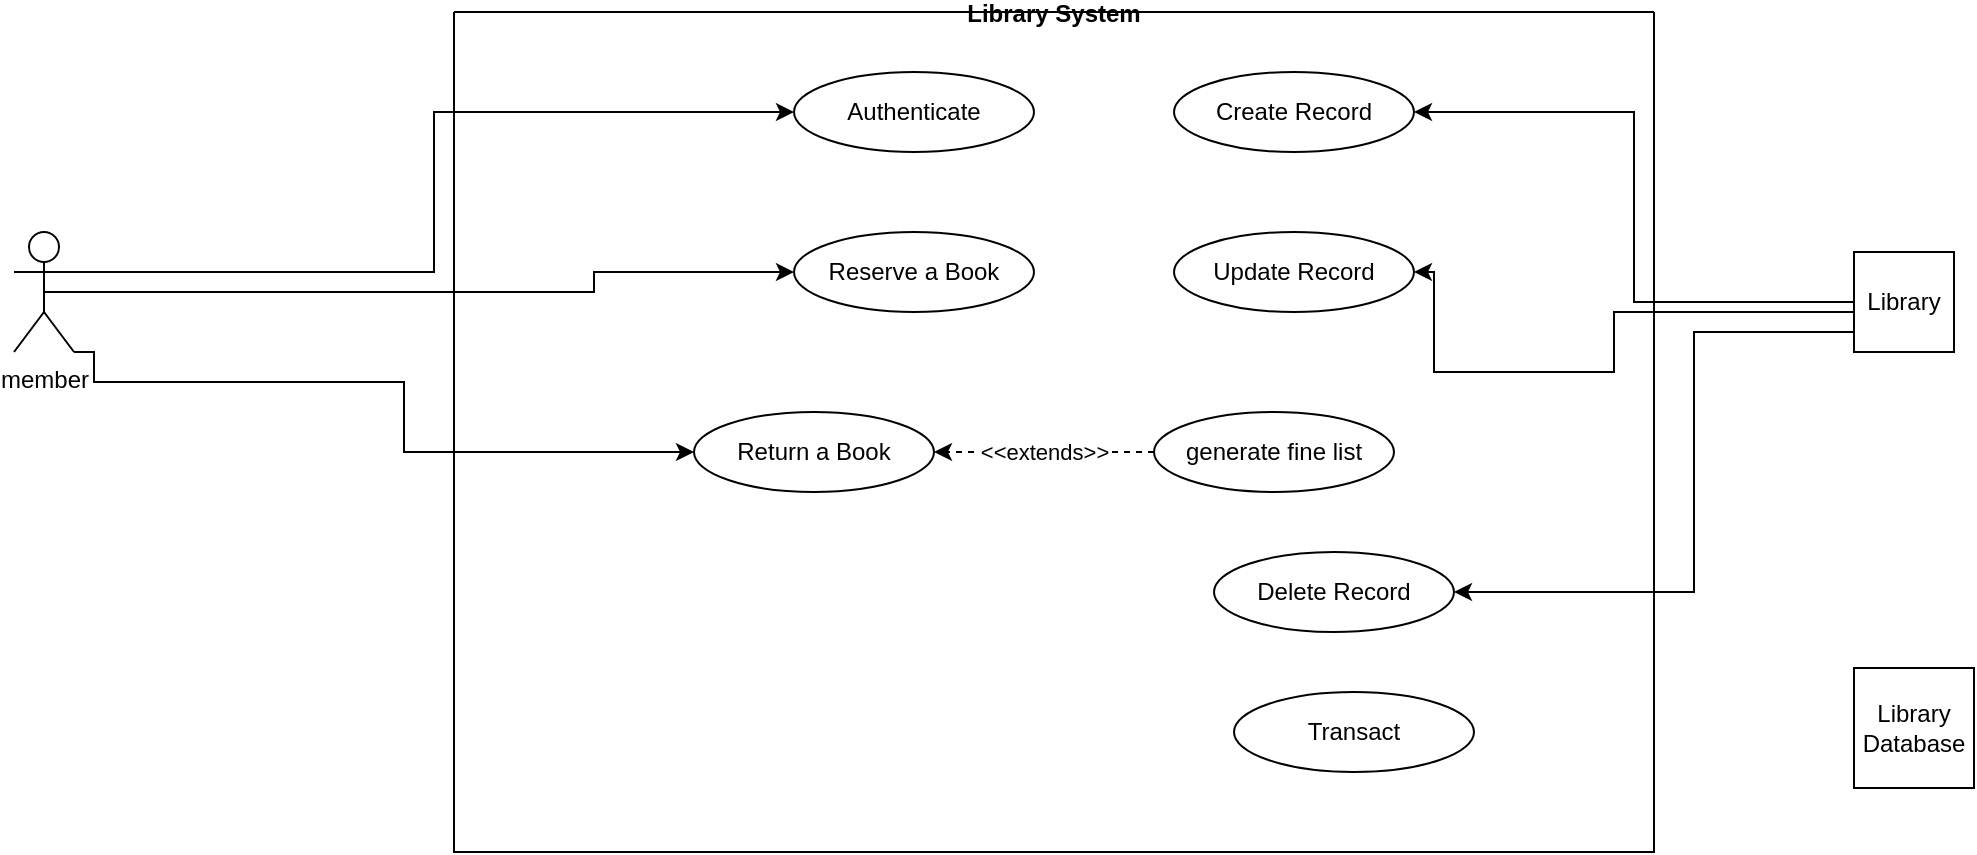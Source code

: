 <mxfile version="21.3.2" type="github">
  <diagram name="Page-1" id="2tLb0r0LkJNJJE81Z-Nl">
    <mxGraphModel dx="1730" dy="495" grid="1" gridSize="10" guides="1" tooltips="1" connect="1" arrows="1" fold="1" page="1" pageScale="1" pageWidth="850" pageHeight="1100" math="0" shadow="0">
      <root>
        <mxCell id="0" />
        <mxCell id="1" parent="0" />
        <mxCell id="TizN6uBxQhdyMVuGbTVz-29" style="edgeStyle=orthogonalEdgeStyle;rounded=0;orthogonalLoop=1;jettySize=auto;html=1;exitX=0.5;exitY=0.5;exitDx=0;exitDy=0;exitPerimeter=0;entryX=0;entryY=0.5;entryDx=0;entryDy=0;" edge="1" parent="1" source="TizN6uBxQhdyMVuGbTVz-6" target="TizN6uBxQhdyMVuGbTVz-14">
          <mxGeometry relative="1" as="geometry">
            <mxPoint x="220" y="250" as="targetPoint" />
            <Array as="points">
              <mxPoint x="-45" y="340" />
              <mxPoint x="220" y="340" />
              <mxPoint x="220" y="300" />
            </Array>
          </mxGeometry>
        </mxCell>
        <mxCell id="TizN6uBxQhdyMVuGbTVz-30" style="edgeStyle=orthogonalEdgeStyle;rounded=0;orthogonalLoop=1;jettySize=auto;html=1;exitX=1;exitY=0.333;exitDx=0;exitDy=0;exitPerimeter=0;entryX=0;entryY=0.5;entryDx=0;entryDy=0;" edge="1" parent="1" source="TizN6uBxQhdyMVuGbTVz-6" target="TizN6uBxQhdyMVuGbTVz-13">
          <mxGeometry relative="1" as="geometry" />
        </mxCell>
        <mxCell id="TizN6uBxQhdyMVuGbTVz-31" style="edgeStyle=orthogonalEdgeStyle;rounded=0;orthogonalLoop=1;jettySize=auto;html=1;exitX=1;exitY=1;exitDx=0;exitDy=0;exitPerimeter=0;entryX=0;entryY=0.5;entryDx=0;entryDy=0;" edge="1" parent="1" source="TizN6uBxQhdyMVuGbTVz-6" target="TizN6uBxQhdyMVuGbTVz-15">
          <mxGeometry relative="1" as="geometry">
            <Array as="points">
              <mxPoint x="-30" y="370" />
              <mxPoint x="-30" y="385" />
              <mxPoint x="125" y="385" />
              <mxPoint x="125" y="420" />
            </Array>
          </mxGeometry>
        </mxCell>
        <mxCell id="TizN6uBxQhdyMVuGbTVz-6" value="member" style="shape=umlActor;verticalLabelPosition=bottom;verticalAlign=top;html=1;outlineConnect=0;" vertex="1" parent="1">
          <mxGeometry x="-70" y="310" width="30" height="60" as="geometry" />
        </mxCell>
        <mxCell id="TizN6uBxQhdyMVuGbTVz-10" value="Library System" style="swimlane;startSize=0;" vertex="1" parent="1">
          <mxGeometry x="150" y="200" width="600" height="420" as="geometry">
            <mxRectangle x="400" y="280" width="50" height="40" as="alternateBounds" />
          </mxGeometry>
        </mxCell>
        <mxCell id="TizN6uBxQhdyMVuGbTVz-13" value="Authenticate" style="ellipse;whiteSpace=wrap;html=1;" vertex="1" parent="TizN6uBxQhdyMVuGbTVz-10">
          <mxGeometry x="170" y="30" width="120" height="40" as="geometry" />
        </mxCell>
        <mxCell id="TizN6uBxQhdyMVuGbTVz-14" value="Reserve a Book" style="ellipse;whiteSpace=wrap;html=1;" vertex="1" parent="TizN6uBxQhdyMVuGbTVz-10">
          <mxGeometry x="170" y="110" width="120" height="40" as="geometry" />
        </mxCell>
        <mxCell id="TizN6uBxQhdyMVuGbTVz-15" value="Return a Book" style="ellipse;whiteSpace=wrap;html=1;" vertex="1" parent="TizN6uBxQhdyMVuGbTVz-10">
          <mxGeometry x="120" y="200" width="120" height="40" as="geometry" />
        </mxCell>
        <mxCell id="TizN6uBxQhdyMVuGbTVz-28" value="&amp;lt;&amp;lt;extends&amp;gt;&amp;gt;" style="edgeStyle=orthogonalEdgeStyle;rounded=0;orthogonalLoop=1;jettySize=auto;html=1;dashed=1;" edge="1" parent="TizN6uBxQhdyMVuGbTVz-10" source="TizN6uBxQhdyMVuGbTVz-16" target="TizN6uBxQhdyMVuGbTVz-15">
          <mxGeometry relative="1" as="geometry" />
        </mxCell>
        <mxCell id="TizN6uBxQhdyMVuGbTVz-16" value="generate fine list" style="ellipse;whiteSpace=wrap;html=1;" vertex="1" parent="TizN6uBxQhdyMVuGbTVz-10">
          <mxGeometry x="350" y="200" width="120" height="40" as="geometry" />
        </mxCell>
        <mxCell id="TizN6uBxQhdyMVuGbTVz-32" value="Create Record" style="ellipse;whiteSpace=wrap;html=1;" vertex="1" parent="TizN6uBxQhdyMVuGbTVz-10">
          <mxGeometry x="360" y="30" width="120" height="40" as="geometry" />
        </mxCell>
        <mxCell id="TizN6uBxQhdyMVuGbTVz-33" value="Update Record" style="ellipse;whiteSpace=wrap;html=1;" vertex="1" parent="TizN6uBxQhdyMVuGbTVz-10">
          <mxGeometry x="360" y="110" width="120" height="40" as="geometry" />
        </mxCell>
        <mxCell id="TizN6uBxQhdyMVuGbTVz-34" value="Delete Record" style="ellipse;whiteSpace=wrap;html=1;" vertex="1" parent="TizN6uBxQhdyMVuGbTVz-10">
          <mxGeometry x="380" y="270" width="120" height="40" as="geometry" />
        </mxCell>
        <mxCell id="TizN6uBxQhdyMVuGbTVz-39" value="Transact" style="ellipse;whiteSpace=wrap;html=1;" vertex="1" parent="TizN6uBxQhdyMVuGbTVz-10">
          <mxGeometry x="390" y="340" width="120" height="40" as="geometry" />
        </mxCell>
        <mxCell id="TizN6uBxQhdyMVuGbTVz-35" style="edgeStyle=orthogonalEdgeStyle;rounded=0;orthogonalLoop=1;jettySize=auto;html=1;entryX=1;entryY=0.5;entryDx=0;entryDy=0;" edge="1" parent="1" source="TizN6uBxQhdyMVuGbTVz-11" target="TizN6uBxQhdyMVuGbTVz-32">
          <mxGeometry relative="1" as="geometry" />
        </mxCell>
        <mxCell id="TizN6uBxQhdyMVuGbTVz-36" style="edgeStyle=orthogonalEdgeStyle;rounded=0;orthogonalLoop=1;jettySize=auto;html=1;entryX=1;entryY=0.5;entryDx=0;entryDy=0;" edge="1" parent="1" source="TizN6uBxQhdyMVuGbTVz-11" target="TizN6uBxQhdyMVuGbTVz-33">
          <mxGeometry relative="1" as="geometry">
            <Array as="points">
              <mxPoint x="730" y="350" />
              <mxPoint x="730" y="380" />
              <mxPoint x="640" y="380" />
            </Array>
          </mxGeometry>
        </mxCell>
        <mxCell id="TizN6uBxQhdyMVuGbTVz-37" style="edgeStyle=orthogonalEdgeStyle;rounded=0;orthogonalLoop=1;jettySize=auto;html=1;entryX=1;entryY=0.5;entryDx=0;entryDy=0;" edge="1" parent="1" source="TizN6uBxQhdyMVuGbTVz-11" target="TizN6uBxQhdyMVuGbTVz-34">
          <mxGeometry relative="1" as="geometry">
            <Array as="points">
              <mxPoint x="770" y="360" />
              <mxPoint x="770" y="490" />
            </Array>
          </mxGeometry>
        </mxCell>
        <mxCell id="TizN6uBxQhdyMVuGbTVz-11" value="Library" style="whiteSpace=wrap;html=1;aspect=fixed;" vertex="1" parent="1">
          <mxGeometry x="850" y="320" width="50" height="50" as="geometry" />
        </mxCell>
        <mxCell id="TizN6uBxQhdyMVuGbTVz-38" value="Library Database" style="whiteSpace=wrap;html=1;aspect=fixed;" vertex="1" parent="1">
          <mxGeometry x="850" y="528" width="60" height="60" as="geometry" />
        </mxCell>
      </root>
    </mxGraphModel>
  </diagram>
</mxfile>
